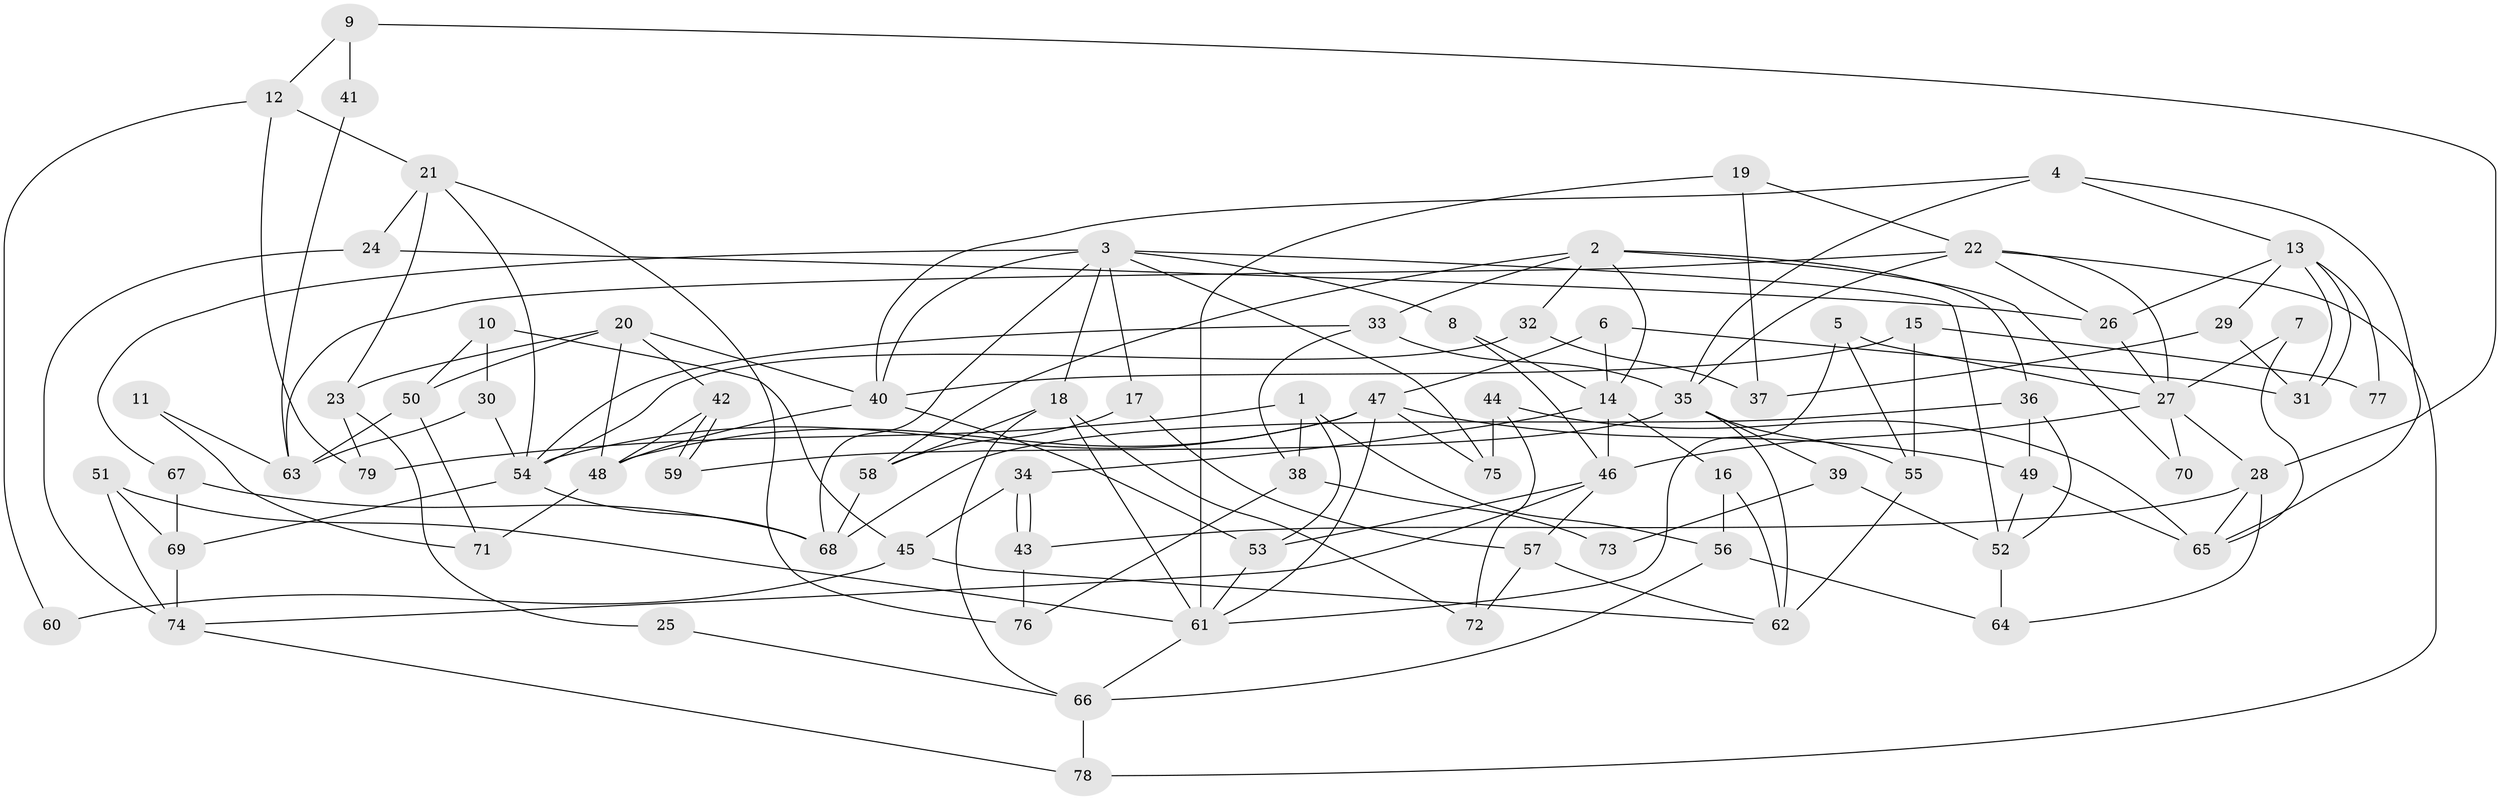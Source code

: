 // coarse degree distribution, {7: 0.12903225806451613, 12: 0.03225806451612903, 10: 0.03225806451612903, 4: 0.25806451612903225, 3: 0.12903225806451613, 13: 0.06451612903225806, 1: 0.06451612903225806, 6: 0.06451612903225806, 9: 0.03225806451612903, 5: 0.0967741935483871, 2: 0.0967741935483871}
// Generated by graph-tools (version 1.1) at 2025/18/03/04/25 18:18:33]
// undirected, 79 vertices, 158 edges
graph export_dot {
graph [start="1"]
  node [color=gray90,style=filled];
  1;
  2;
  3;
  4;
  5;
  6;
  7;
  8;
  9;
  10;
  11;
  12;
  13;
  14;
  15;
  16;
  17;
  18;
  19;
  20;
  21;
  22;
  23;
  24;
  25;
  26;
  27;
  28;
  29;
  30;
  31;
  32;
  33;
  34;
  35;
  36;
  37;
  38;
  39;
  40;
  41;
  42;
  43;
  44;
  45;
  46;
  47;
  48;
  49;
  50;
  51;
  52;
  53;
  54;
  55;
  56;
  57;
  58;
  59;
  60;
  61;
  62;
  63;
  64;
  65;
  66;
  67;
  68;
  69;
  70;
  71;
  72;
  73;
  74;
  75;
  76;
  77;
  78;
  79;
  1 -- 53;
  1 -- 38;
  1 -- 56;
  1 -- 79;
  2 -- 36;
  2 -- 14;
  2 -- 32;
  2 -- 33;
  2 -- 58;
  2 -- 70;
  3 -- 17;
  3 -- 75;
  3 -- 8;
  3 -- 18;
  3 -- 40;
  3 -- 52;
  3 -- 67;
  3 -- 68;
  4 -- 35;
  4 -- 40;
  4 -- 13;
  4 -- 65;
  5 -- 61;
  5 -- 55;
  5 -- 27;
  6 -- 47;
  6 -- 14;
  6 -- 31;
  7 -- 65;
  7 -- 27;
  8 -- 46;
  8 -- 14;
  9 -- 28;
  9 -- 12;
  9 -- 41;
  10 -- 50;
  10 -- 45;
  10 -- 30;
  11 -- 63;
  11 -- 71;
  12 -- 21;
  12 -- 79;
  12 -- 60;
  13 -- 31;
  13 -- 31;
  13 -- 26;
  13 -- 29;
  13 -- 77;
  14 -- 46;
  14 -- 16;
  14 -- 34;
  15 -- 40;
  15 -- 55;
  15 -- 77;
  16 -- 56;
  16 -- 62;
  17 -- 58;
  17 -- 57;
  18 -- 66;
  18 -- 58;
  18 -- 61;
  18 -- 72;
  19 -- 61;
  19 -- 22;
  19 -- 37;
  20 -- 48;
  20 -- 42;
  20 -- 23;
  20 -- 40;
  20 -- 50;
  21 -- 24;
  21 -- 54;
  21 -- 23;
  21 -- 76;
  22 -- 26;
  22 -- 27;
  22 -- 35;
  22 -- 63;
  22 -- 78;
  23 -- 25;
  23 -- 79;
  24 -- 74;
  24 -- 26;
  25 -- 66;
  26 -- 27;
  27 -- 46;
  27 -- 28;
  27 -- 70;
  28 -- 64;
  28 -- 43;
  28 -- 65;
  29 -- 31;
  29 -- 37;
  30 -- 54;
  30 -- 63;
  32 -- 37;
  32 -- 54;
  33 -- 54;
  33 -- 35;
  33 -- 38;
  34 -- 43;
  34 -- 43;
  34 -- 45;
  35 -- 39;
  35 -- 55;
  35 -- 59;
  35 -- 62;
  36 -- 68;
  36 -- 52;
  36 -- 49;
  38 -- 76;
  38 -- 73;
  39 -- 52;
  39 -- 73;
  40 -- 48;
  40 -- 53;
  41 -- 63;
  42 -- 59;
  42 -- 59;
  42 -- 48;
  43 -- 76;
  44 -- 72;
  44 -- 65;
  44 -- 75;
  45 -- 62;
  45 -- 60;
  46 -- 53;
  46 -- 74;
  46 -- 57;
  47 -- 54;
  47 -- 49;
  47 -- 48;
  47 -- 61;
  47 -- 75;
  48 -- 71;
  49 -- 65;
  49 -- 52;
  50 -- 63;
  50 -- 71;
  51 -- 69;
  51 -- 61;
  51 -- 74;
  52 -- 64;
  53 -- 61;
  54 -- 68;
  54 -- 69;
  55 -- 62;
  56 -- 66;
  56 -- 64;
  57 -- 62;
  57 -- 72;
  58 -- 68;
  61 -- 66;
  66 -- 78;
  67 -- 68;
  67 -- 69;
  69 -- 74;
  74 -- 78;
}
